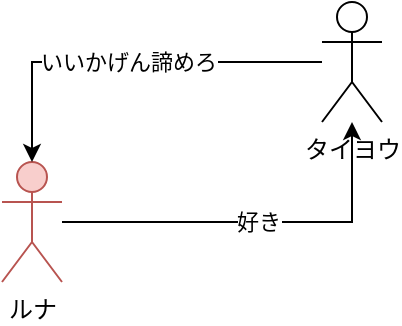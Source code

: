 <mxfile version="13.9.9" type="device"><diagram id="1JqFr7qy1--qeTBdAAyo" name="ページ1"><mxGraphModel dx="872" dy="548" grid="1" gridSize="10" guides="1" tooltips="1" connect="1" arrows="1" fold="1" page="1" pageScale="1" pageWidth="827" pageHeight="1169" math="0" shadow="0"><root><mxCell id="0"/><mxCell id="1" parent="0"/><mxCell id="UbRF0uYEOgN8QmLwGKBr-4" value="好き" style="edgeStyle=orthogonalEdgeStyle;rounded=0;orthogonalLoop=1;jettySize=auto;html=1;" edge="1" parent="1" source="UbRF0uYEOgN8QmLwGKBr-1" target="UbRF0uYEOgN8QmLwGKBr-3"><mxGeometry relative="1" as="geometry"/></mxCell><mxCell id="UbRF0uYEOgN8QmLwGKBr-1" value="ルナ" style="shape=umlActor;verticalLabelPosition=bottom;verticalAlign=top;html=1;outlineConnect=0;fillColor=#f8cecc;strokeColor=#b85450;" vertex="1" parent="1"><mxGeometry x="290" y="180" width="30" height="60" as="geometry"/></mxCell><mxCell id="UbRF0uYEOgN8QmLwGKBr-5" value="いいかげん諦めろ" style="edgeStyle=orthogonalEdgeStyle;rounded=0;orthogonalLoop=1;jettySize=auto;html=1;" edge="1" parent="1" source="UbRF0uYEOgN8QmLwGKBr-3" target="UbRF0uYEOgN8QmLwGKBr-1"><mxGeometry relative="1" as="geometry"/></mxCell><mxCell id="UbRF0uYEOgN8QmLwGKBr-3" value="タイヨウ" style="shape=umlActor;verticalLabelPosition=bottom;verticalAlign=top;html=1;outlineConnect=0;" vertex="1" parent="1"><mxGeometry x="450" y="100" width="30" height="60" as="geometry"/></mxCell></root></mxGraphModel></diagram></mxfile>